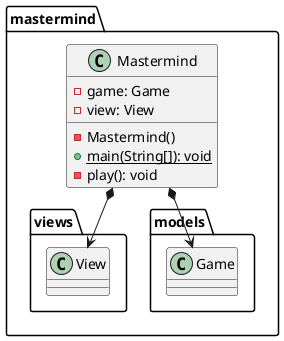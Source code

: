 @startuml mastermind
class  mastermind.Mastermind{
- game: Game
- view: View
- Mastermind()
+ {static} main(String[]): void
- play(): void
}
mastermind.Mastermind *-down-> mastermind.views.View
mastermind.Mastermind *-down-> mastermind.models.Game
@enduml

@startuml mastermind.views
class  mastermind.views.Color{
+ {static} RED: Color
+ {static} BLUE: Color
+ {static} YELLOW: Color
+ {static} GREEN: Color
+ {static} ORANGE: Color
+ {static} PURPLE: Color
- initial: char
- Color(char)
+ {static} valueOf(String): Color
~ {static} getInstance(char): Color
~ {static} getInstance(int): Color
~ {static} allInitials(): String
~ getInitial(): char
}

class  mastermind.views.Error{
+ {static} DUPLICATED: Error
+ {static} WRONG_CHARACTERS: Error
+ {static} WRONG_LENGTH: Error
- message: String
- Error(String)
+ {static} valueOf(String): Error
~ getMessage(): String
}
mastermind.views.Error ..> mastermind.views.Color

class  mastermind.views.Message{
+ {static} TURN: Message
+ {static} SECRET: Message
+ {static} RESUME: Message
+ {static} RESULT: Message
+ {static} PROPOSED_COMBINATION: Message
+ {static} TITLE: Message
+ {static} WINNER: Message
+ {static} LOOSER: Message
- message: String
- Message(String)
+ {static} valueOf(String): Message
~ getMessage(): String
}

class  mastermind.views.ProposalView{
~ ProposalView()
- proposeCombination(int[], Game): int
~ interact(Game): boolean
}
mastermind.utils.WithConsoleView <|-down- mastermind.views.ProposalView
mastermind.views.ProposalView ..> mastermind.models.Game
mastermind.views.ProposalView ..> mastermind.views.Message
mastermind.views.ProposalView ..> mastermind.views.Error
mastermind.views.ProposalView ..> mastermind.views.SecretCombinationView
mastermind.views.ProposalView ..> mastermind.views.ProposedCombinationView
mastermind.views.ProposalView ..> mastermind.views.ResultView

class  mastermind.views.ProposedCombinationView{
- {static} ERROR_CODE: int
~ ProposedCombinationView()
~ write(int[]): void
~ read(): int[]
}
mastermind.utils.WithConsoleView <|-down- mastermind.views.ProposedCombinationView
mastermind.views.ProposedCombinationView..> mastermind.views.Message
mastermind.views.ProposedCombinationView..> mastermind.views.Color


class  mastermind.views.ResultView{
~ ResultView()
~ writeln(int[]): void
}
mastermind.utils.WithConsoleView <|-down- mastermind.views.ResultView
mastermind.views.ResultView..> mastermind.views.Message

class  mastermind.views.ResumeView{
~ ResumeView()
~ interact(Game): boolean
}
mastermind.views.ResumeView ..> mastermind.models.Game
mastermind.views.ResumeView..> mastermind.views.Message

class  mastermind.views.SecretCombinationView{
~ SecretCombinationView()
~ writeln(int): void
}
mastermind.utils.WithConsoleView <|-down- mastermind.views.SecretCombinationView
mastermind.views.SecretCombinationView..> mastermind.views.Message

class  mastermind.views.StartView{
~ StartView()
~ interact(Game): void
}
mastermind.utils.WithConsoleView <|-down- mastermind.views.StartView
mastermind.views.StartView ..> mastermind.models.Game
mastermind.views.StartView..> mastermind.views.Message

class  mastermind.views.View{
# game: Game
- startView: StartView
- proposalView: ProposalView
- resumeView: ResumeView
+ View(Game)
+ interact(): void
}
mastermind.views.View *-down-> mastermind.views.ProposalView
mastermind.views.View *-down-> mastermind.views.StartView
mastermind.views.View *-down-> mastermind.models.Game
mastermind.views.View *-down-> mastermind.views.ResumeView
@enduml

@startuml mastermind.models
class  mastermind.models.Color{
+ {static} RED: Color
+ {static} BLUE: Color
+ {static} YELLOW: Color
+ {static} GREEN: Color
+ {static} ORANGE: Color
+ {static} PURPLE: Color
- Color()
+ {static} valueOf(String): Color
~ {static} length(): int
~ {static} getInstance(int): Color
}

class  mastermind.models.Combination{
- {static} WIDTH: int
# colors: List<Color>
# Combination()
+ {static} getWidth(): int
}
mastermind.models.Combination *-down-> java.util.List
mastermind.models.Combination *-down-> mastermind.models.Color

class  mastermind.models.Error{
+ {static} DUPLICATED: Error
+ {static} WRONG_CHARACTERS: Error
+ {static} WRONG_LENGTH: Error
- Error()
+ {static} valueOf(String): Error
}

class  mastermind.models.Game{
+ {static} NO_ERROR: int
- {static} MAX_LONG: int
- secretCombination: SecretCombination
- proposedCombinations: List<ProposedCombination>
- results: List<Result>
- turn: int
+ Game()
+ clear(): void
+ proposeCombination(ProposedCombination): void
+ getWidth(): int
+ isLooser(): boolean
+ getTurn(): int
+ isWinner(): boolean
+ getCodes(): int[][][]
}
mastermind.models.Game *-down-> java.util.List
mastermind.models.Game *-down-> mastermind.models.SecretCombination
mastermind.models.Game *-down-> mastermind.models.Result
mastermind.models.Game --> mastermind.models.ProposedCombination

class  mastermind.models.ProposedCombination{
+ ProposedCombination()
~ contains(Color): boolean
~ contains(int, Color): boolean
+ {static} getInstance(int[]): ProposedCombination
+ {static} isValid(int[]): Error
~ getCodes(): int[]
}
mastermind.models.Combination <|-down- mastermind.models.ProposedCombination
mastermind.models.ProposedCombination ..> mastermind.models.Error

class  mastermind.models.Result{
- blacks: int
- whites: int
~ Result(int, int)
~ isWinner(): boolean
~ getCodes(): int[]
}

class  mastermind.models.SecretCombination{
~ SecretCombination()
~ getResult(ProposedCombination): Result
}
mastermind.models.Combination <|-down- mastermind.models.SecretCombination
mastermind.models.SecretCombination ..> mastermind.models.Result
mastermind.models.SecretCombination ..> mastermind.models.ProposedCombination
@enduml

@startuml mastermind.utils
class  mastermind.utils.ClosedInterval{
- min: int
- max: int
+ ClosedInterval(int, int)
+ includes(int): boolean
}

class  mastermind.utils.Console{
- bufferedReader: BufferedReader
+ Console()
+ write(char): void
+ write(String): void
+ readInt(String): int
+ readChar(String): char
- writeError(String): void
+ writeln(String): void
+ writeln(int): void
+ writeln(): void
+ readString(String): String
}
mastermind.utils.Console *-down-> java.io.BufferedReader

class  mastermind.utils.WithConsoleView{
# console: Console
# WithConsoleView()
}
mastermind.utils.WithConsoleView *-down-> mastermind.utils.Console

class  mastermind.utils.YesNoDialog{
- {static} AFIRMATIVE: char
- {static} NEGATIVE: char
- {static} QUESTION: String
- {static} MESSAGE: String
+ YesNoDialog()
+ read(String): boolean
- {static} isAfirmative(char): boolean
- {static} isNegative(char): boolean
}
mastermind.utils.WithConsoleView <|-down- mastermind.utils.YesNoDialog
@enduml
